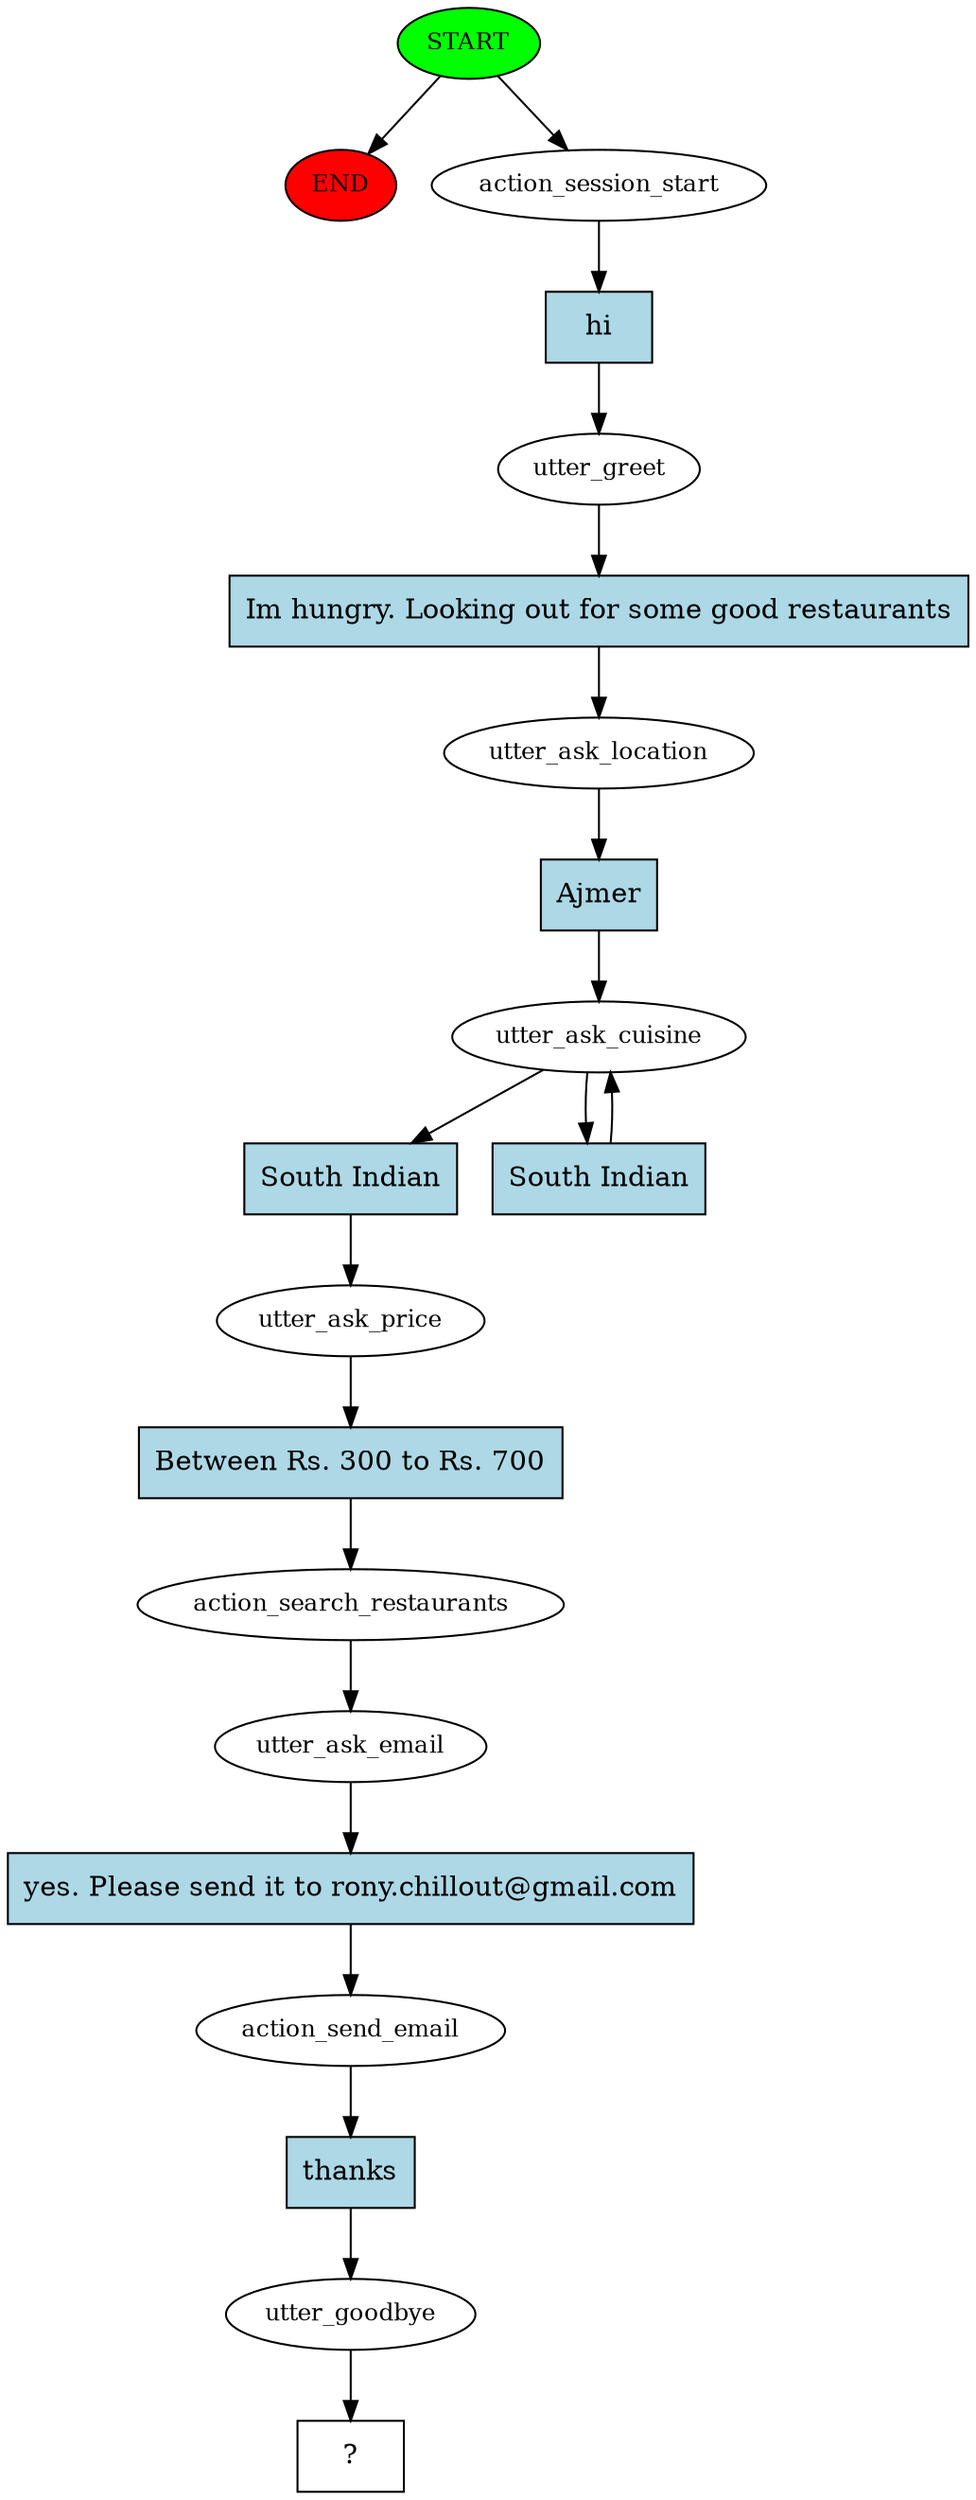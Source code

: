 digraph  {
0 [class="start active", fillcolor=green, fontsize=12, label=START, style=filled];
"-1" [class=end, fillcolor=red, fontsize=12, label=END, style=filled];
1 [class=active, fontsize=12, label=action_session_start];
2 [class=active, fontsize=12, label=utter_greet];
3 [class=active, fontsize=12, label=utter_ask_location];
4 [class=active, fontsize=12, label=utter_ask_cuisine];
6 [class=active, fontsize=12, label=utter_ask_price];
7 [class=active, fontsize=12, label=action_search_restaurants];
8 [class=active, fontsize=12, label=utter_ask_email];
9 [class=active, fontsize=12, label=action_send_email];
10 [class=active, fontsize=12, label=utter_goodbye];
11 [class="intent dashed active", label="  ?  ", shape=rect];
12 [class="intent active", fillcolor=lightblue, label=hi, shape=rect, style=filled];
13 [class="intent active", fillcolor=lightblue, label="Im hungry. Looking out for some good restaurants", shape=rect, style=filled];
14 [class="intent active", fillcolor=lightblue, label=Ajmer, shape=rect, style=filled];
15 [class="intent active", fillcolor=lightblue, label="South Indian", shape=rect, style=filled];
16 [class="intent active", fillcolor=lightblue, label="South Indian", shape=rect, style=filled];
17 [class="intent active", fillcolor=lightblue, label="Between Rs. 300 to Rs. 700", shape=rect, style=filled];
18 [class="intent active", fillcolor=lightblue, label="yes. Please send it to rony.chillout@gmail.com", shape=rect, style=filled];
19 [class="intent active", fillcolor=lightblue, label=thanks, shape=rect, style=filled];
0 -> "-1"  [class="", key=NONE, label=""];
0 -> 1  [class=active, key=NONE, label=""];
1 -> 12  [class=active, key=0];
2 -> 13  [class=active, key=0];
3 -> 14  [class=active, key=0];
4 -> 15  [class=active, key=0];
4 -> 16  [class=active, key=0];
6 -> 17  [class=active, key=0];
7 -> 8  [class=active, key=NONE, label=""];
8 -> 18  [class=active, key=0];
9 -> 19  [class=active, key=0];
10 -> 11  [class=active, key=NONE, label=""];
12 -> 2  [class=active, key=0];
13 -> 3  [class=active, key=0];
14 -> 4  [class=active, key=0];
15 -> 6  [class=active, key=0];
16 -> 4  [class=active, key=0];
17 -> 7  [class=active, key=0];
18 -> 9  [class=active, key=0];
19 -> 10  [class=active, key=0];
}
